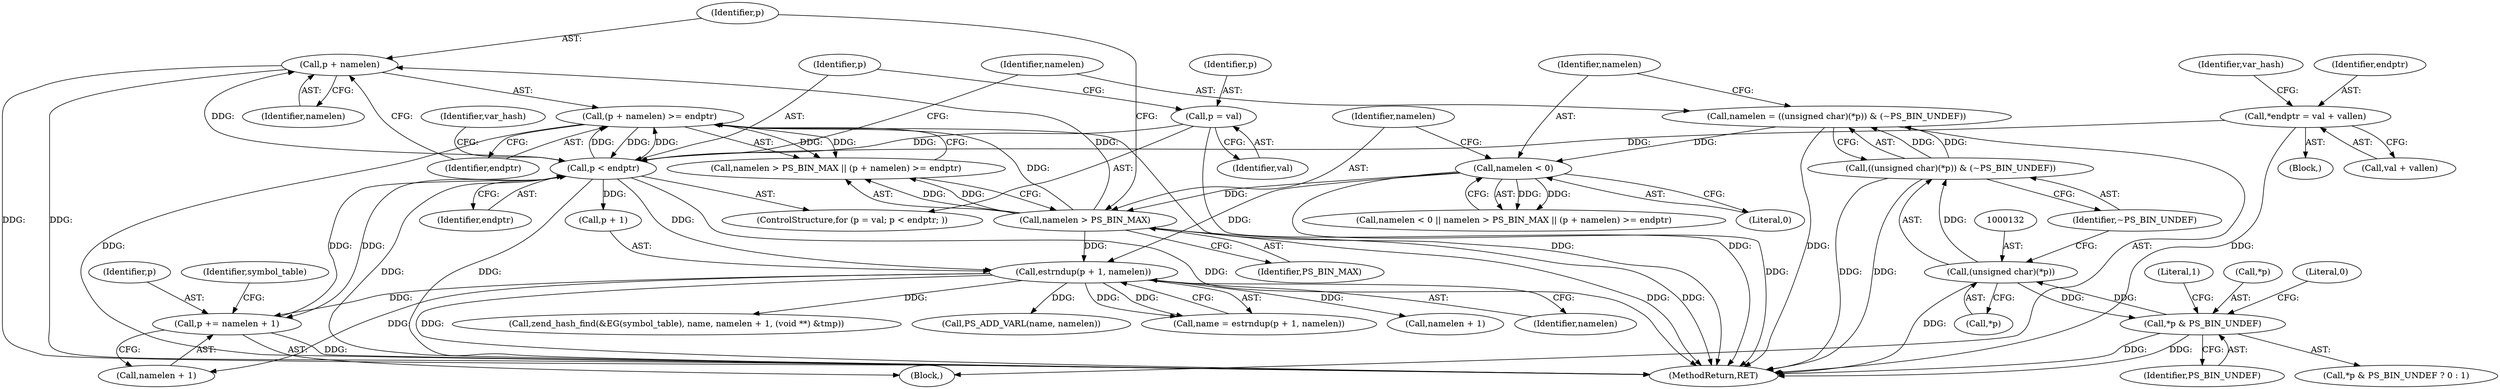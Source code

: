 digraph "0_php-src_8763c6090d627d8bb0ee1d030c30e58f406be9ce?w=1@pointer" {
"1000146" [label="(Call,p + namelen)"];
"1000123" [label="(Call,p < endptr)"];
"1000171" [label="(Call,p += namelen + 1)"];
"1000166" [label="(Call,estrndup(p + 1, namelen))"];
"1000138" [label="(Call,namelen < 0)"];
"1000128" [label="(Call,namelen = ((unsigned char)(*p)) & (~PS_BIN_UNDEF))"];
"1000130" [label="(Call,((unsigned char)(*p)) & (~PS_BIN_UNDEF))"];
"1000131" [label="(Call,(unsigned char)(*p))"];
"1000158" [label="(Call,*p & PS_BIN_UNDEF)"];
"1000142" [label="(Call,namelen > PS_BIN_MAX)"];
"1000120" [label="(Call,p = val)"];
"1000145" [label="(Call,(p + namelen) >= endptr)"];
"1000108" [label="(Call,*endptr = val + vallen)"];
"1000142" [label="(Call,namelen > PS_BIN_MAX)"];
"1000118" [label="(Identifier,var_hash)"];
"1000183" [label="(Call,namelen + 1)"];
"1000149" [label="(Identifier,endptr)"];
"1000129" [label="(Identifier,namelen)"];
"1000170" [label="(Identifier,namelen)"];
"1000139" [label="(Identifier,namelen)"];
"1000130" [label="(Call,((unsigned char)(*p)) & (~PS_BIN_UNDEF))"];
"1000119" [label="(ControlStructure,for (p = val; p < endptr; ))"];
"1000158" [label="(Call,*p & PS_BIN_UNDEF)"];
"1000161" [label="(Identifier,PS_BIN_UNDEF)"];
"1000163" [label="(Literal,1)"];
"1000172" [label="(Identifier,p)"];
"1000159" [label="(Call,*p)"];
"1000162" [label="(Literal,0)"];
"1000120" [label="(Call,p = val)"];
"1000125" [label="(Identifier,endptr)"];
"1000167" [label="(Call,p + 1)"];
"1000148" [label="(Identifier,namelen)"];
"1000143" [label="(Identifier,namelen)"];
"1000157" [label="(Call,*p & PS_BIN_UNDEF ? 0 : 1)"];
"1000171" [label="(Call,p += namelen + 1)"];
"1000122" [label="(Identifier,val)"];
"1000140" [label="(Literal,0)"];
"1000173" [label="(Call,namelen + 1)"];
"1000144" [label="(Identifier,PS_BIN_MAX)"];
"1000104" [label="(Block,)"];
"1000240" [label="(MethodReturn,RET)"];
"1000237" [label="(Identifier,var_hash)"];
"1000126" [label="(Block,)"];
"1000147" [label="(Identifier,p)"];
"1000141" [label="(Call,namelen > PS_BIN_MAX || (p + namelen) >= endptr)"];
"1000110" [label="(Call,val + vallen)"];
"1000181" [label="(Identifier,symbol_table)"];
"1000166" [label="(Call,estrndup(p + 1, namelen))"];
"1000123" [label="(Call,p < endptr)"];
"1000124" [label="(Identifier,p)"];
"1000128" [label="(Call,namelen = ((unsigned char)(*p)) & (~PS_BIN_UNDEF))"];
"1000135" [label="(Identifier,~PS_BIN_UNDEF)"];
"1000133" [label="(Call,*p)"];
"1000109" [label="(Identifier,endptr)"];
"1000178" [label="(Call,zend_hash_find(&EG(symbol_table), name, namelen + 1, (void **) &tmp))"];
"1000231" [label="(Call,PS_ADD_VARL(name, namelen))"];
"1000138" [label="(Call,namelen < 0)"];
"1000164" [label="(Call,name = estrndup(p + 1, namelen))"];
"1000131" [label="(Call,(unsigned char)(*p))"];
"1000121" [label="(Identifier,p)"];
"1000137" [label="(Call,namelen < 0 || namelen > PS_BIN_MAX || (p + namelen) >= endptr)"];
"1000146" [label="(Call,p + namelen)"];
"1000108" [label="(Call,*endptr = val + vallen)"];
"1000145" [label="(Call,(p + namelen) >= endptr)"];
"1000146" -> "1000145"  [label="AST: "];
"1000146" -> "1000148"  [label="CFG: "];
"1000147" -> "1000146"  [label="AST: "];
"1000148" -> "1000146"  [label="AST: "];
"1000149" -> "1000146"  [label="CFG: "];
"1000146" -> "1000240"  [label="DDG: "];
"1000146" -> "1000240"  [label="DDG: "];
"1000123" -> "1000146"  [label="DDG: "];
"1000142" -> "1000146"  [label="DDG: "];
"1000123" -> "1000119"  [label="AST: "];
"1000123" -> "1000125"  [label="CFG: "];
"1000124" -> "1000123"  [label="AST: "];
"1000125" -> "1000123"  [label="AST: "];
"1000129" -> "1000123"  [label="CFG: "];
"1000237" -> "1000123"  [label="CFG: "];
"1000123" -> "1000240"  [label="DDG: "];
"1000123" -> "1000240"  [label="DDG: "];
"1000123" -> "1000240"  [label="DDG: "];
"1000171" -> "1000123"  [label="DDG: "];
"1000120" -> "1000123"  [label="DDG: "];
"1000145" -> "1000123"  [label="DDG: "];
"1000108" -> "1000123"  [label="DDG: "];
"1000123" -> "1000145"  [label="DDG: "];
"1000123" -> "1000145"  [label="DDG: "];
"1000123" -> "1000166"  [label="DDG: "];
"1000123" -> "1000167"  [label="DDG: "];
"1000123" -> "1000171"  [label="DDG: "];
"1000171" -> "1000126"  [label="AST: "];
"1000171" -> "1000173"  [label="CFG: "];
"1000172" -> "1000171"  [label="AST: "];
"1000173" -> "1000171"  [label="AST: "];
"1000181" -> "1000171"  [label="CFG: "];
"1000171" -> "1000240"  [label="DDG: "];
"1000166" -> "1000171"  [label="DDG: "];
"1000166" -> "1000164"  [label="AST: "];
"1000166" -> "1000170"  [label="CFG: "];
"1000167" -> "1000166"  [label="AST: "];
"1000170" -> "1000166"  [label="AST: "];
"1000164" -> "1000166"  [label="CFG: "];
"1000166" -> "1000240"  [label="DDG: "];
"1000166" -> "1000164"  [label="DDG: "];
"1000166" -> "1000164"  [label="DDG: "];
"1000138" -> "1000166"  [label="DDG: "];
"1000142" -> "1000166"  [label="DDG: "];
"1000166" -> "1000173"  [label="DDG: "];
"1000166" -> "1000178"  [label="DDG: "];
"1000166" -> "1000183"  [label="DDG: "];
"1000166" -> "1000231"  [label="DDG: "];
"1000138" -> "1000137"  [label="AST: "];
"1000138" -> "1000140"  [label="CFG: "];
"1000139" -> "1000138"  [label="AST: "];
"1000140" -> "1000138"  [label="AST: "];
"1000143" -> "1000138"  [label="CFG: "];
"1000137" -> "1000138"  [label="CFG: "];
"1000138" -> "1000240"  [label="DDG: "];
"1000138" -> "1000137"  [label="DDG: "];
"1000138" -> "1000137"  [label="DDG: "];
"1000128" -> "1000138"  [label="DDG: "];
"1000138" -> "1000142"  [label="DDG: "];
"1000128" -> "1000126"  [label="AST: "];
"1000128" -> "1000130"  [label="CFG: "];
"1000129" -> "1000128"  [label="AST: "];
"1000130" -> "1000128"  [label="AST: "];
"1000139" -> "1000128"  [label="CFG: "];
"1000128" -> "1000240"  [label="DDG: "];
"1000130" -> "1000128"  [label="DDG: "];
"1000130" -> "1000128"  [label="DDG: "];
"1000130" -> "1000135"  [label="CFG: "];
"1000131" -> "1000130"  [label="AST: "];
"1000135" -> "1000130"  [label="AST: "];
"1000130" -> "1000240"  [label="DDG: "];
"1000130" -> "1000240"  [label="DDG: "];
"1000131" -> "1000130"  [label="DDG: "];
"1000131" -> "1000133"  [label="CFG: "];
"1000132" -> "1000131"  [label="AST: "];
"1000133" -> "1000131"  [label="AST: "];
"1000135" -> "1000131"  [label="CFG: "];
"1000131" -> "1000240"  [label="DDG: "];
"1000158" -> "1000131"  [label="DDG: "];
"1000131" -> "1000158"  [label="DDG: "];
"1000158" -> "1000157"  [label="AST: "];
"1000158" -> "1000161"  [label="CFG: "];
"1000159" -> "1000158"  [label="AST: "];
"1000161" -> "1000158"  [label="AST: "];
"1000162" -> "1000158"  [label="CFG: "];
"1000163" -> "1000158"  [label="CFG: "];
"1000158" -> "1000240"  [label="DDG: "];
"1000158" -> "1000240"  [label="DDG: "];
"1000142" -> "1000141"  [label="AST: "];
"1000142" -> "1000144"  [label="CFG: "];
"1000143" -> "1000142"  [label="AST: "];
"1000144" -> "1000142"  [label="AST: "];
"1000147" -> "1000142"  [label="CFG: "];
"1000141" -> "1000142"  [label="CFG: "];
"1000142" -> "1000240"  [label="DDG: "];
"1000142" -> "1000240"  [label="DDG: "];
"1000142" -> "1000141"  [label="DDG: "];
"1000142" -> "1000141"  [label="DDG: "];
"1000142" -> "1000145"  [label="DDG: "];
"1000120" -> "1000119"  [label="AST: "];
"1000120" -> "1000122"  [label="CFG: "];
"1000121" -> "1000120"  [label="AST: "];
"1000122" -> "1000120"  [label="AST: "];
"1000124" -> "1000120"  [label="CFG: "];
"1000120" -> "1000240"  [label="DDG: "];
"1000145" -> "1000141"  [label="AST: "];
"1000145" -> "1000149"  [label="CFG: "];
"1000149" -> "1000145"  [label="AST: "];
"1000141" -> "1000145"  [label="CFG: "];
"1000145" -> "1000240"  [label="DDG: "];
"1000145" -> "1000240"  [label="DDG: "];
"1000145" -> "1000141"  [label="DDG: "];
"1000145" -> "1000141"  [label="DDG: "];
"1000108" -> "1000104"  [label="AST: "];
"1000108" -> "1000110"  [label="CFG: "];
"1000109" -> "1000108"  [label="AST: "];
"1000110" -> "1000108"  [label="AST: "];
"1000118" -> "1000108"  [label="CFG: "];
"1000108" -> "1000240"  [label="DDG: "];
}
